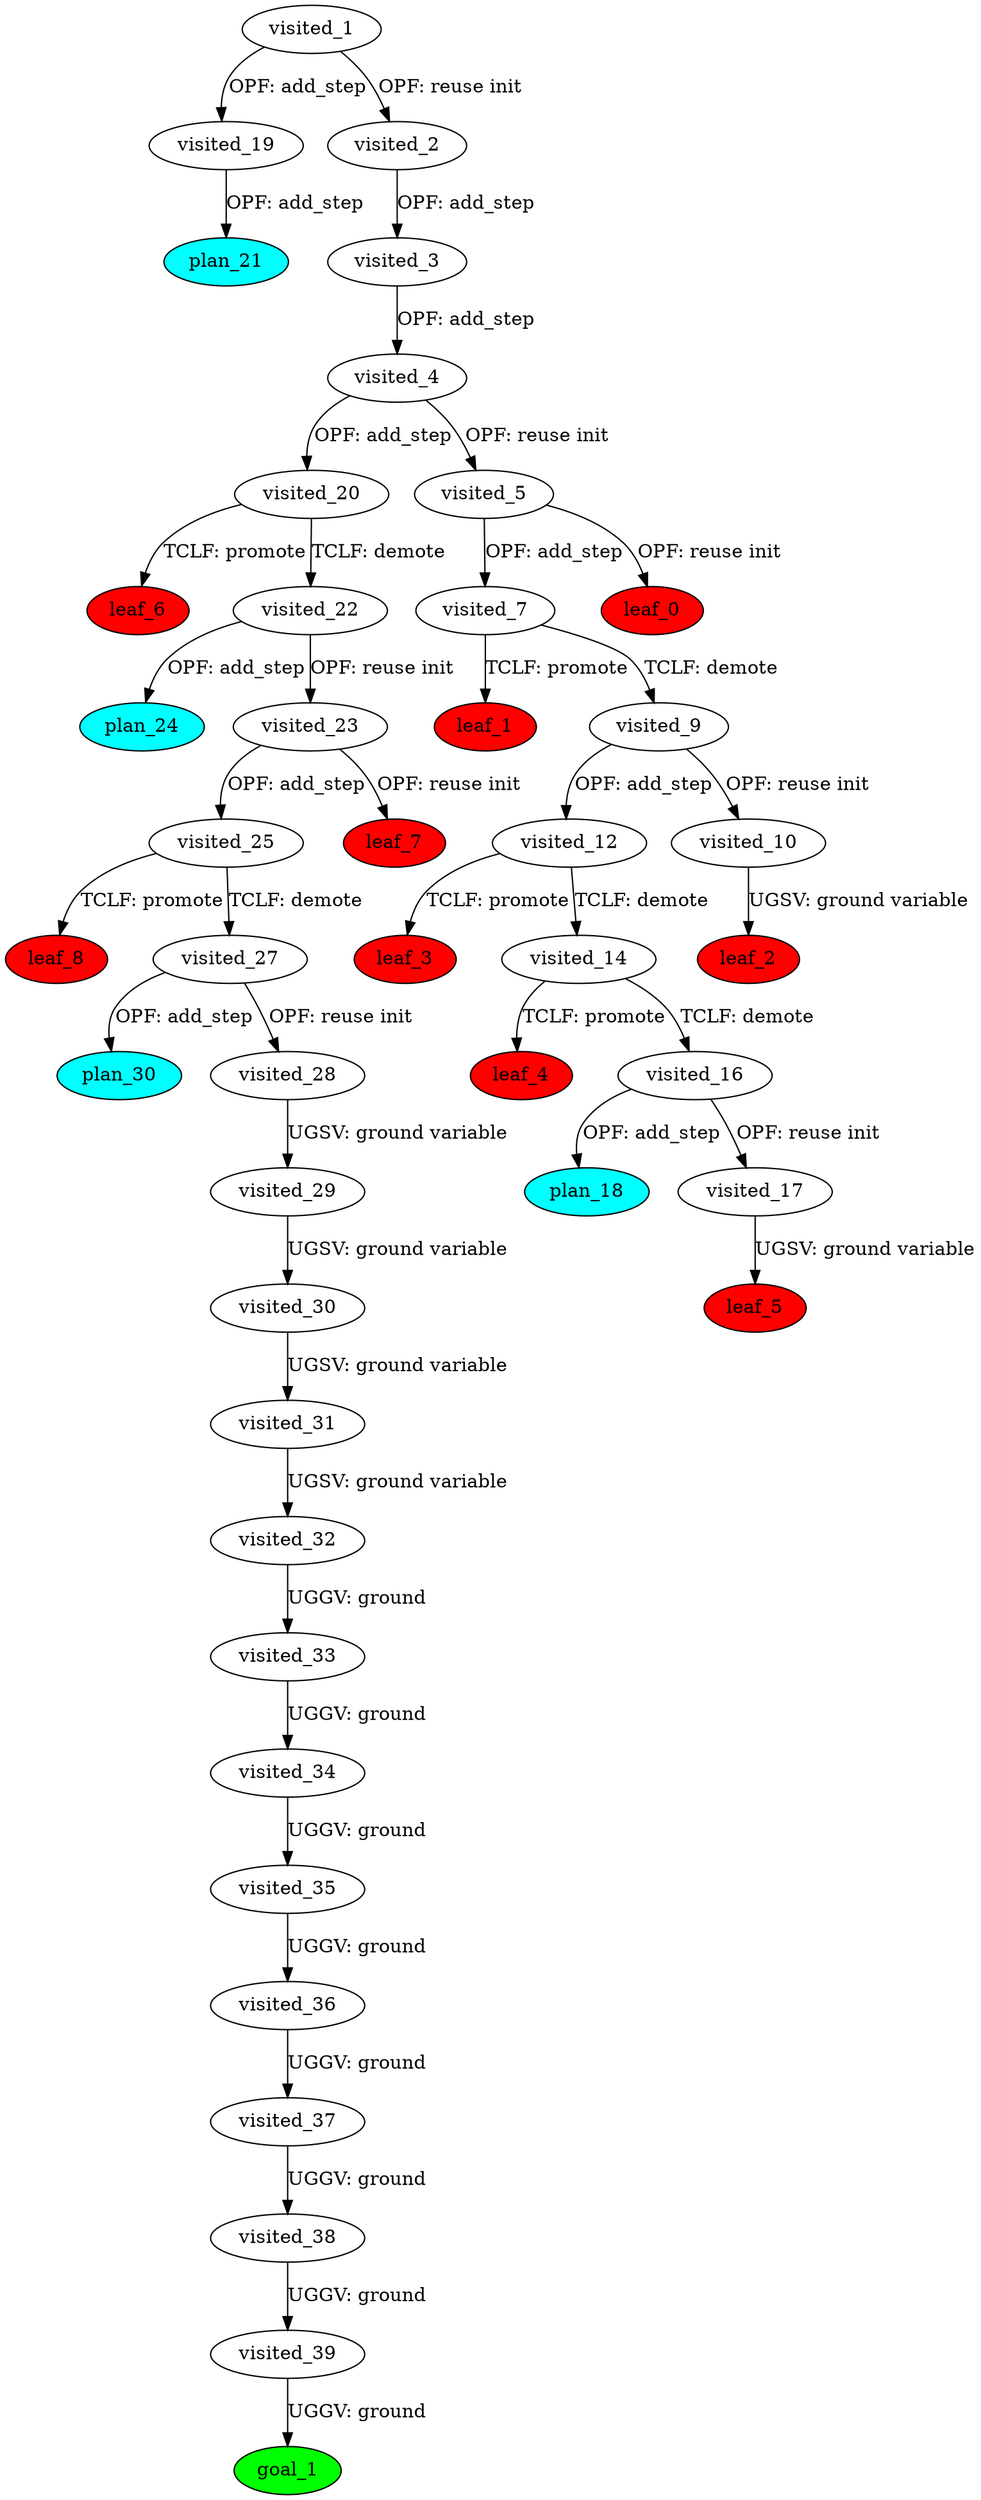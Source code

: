 digraph {
	"18c971c3-3e09-76a0-96dc-8d2fe13c9cf5" [label=plan_0 fillcolor=cyan style=filled]
	"18c971c3-3e09-76a0-96dc-8d2fe13c9cf5" [label=visited_1 fillcolor=white style=filled]
	"5f27a39e-ef64-84a7-c0fd-7b445c49f087" [label=plan_1 fillcolor=cyan style=filled]
	"18c971c3-3e09-76a0-96dc-8d2fe13c9cf5" -> "5f27a39e-ef64-84a7-c0fd-7b445c49f087" [label="OPF: add_step"]
	"53166e1f-7950-bff6-5df7-278f5038e366" [label=plan_2 fillcolor=cyan style=filled]
	"18c971c3-3e09-76a0-96dc-8d2fe13c9cf5" -> "53166e1f-7950-bff6-5df7-278f5038e366" [label="OPF: reuse init"]
	"53166e1f-7950-bff6-5df7-278f5038e366" [label=visited_2 fillcolor=white style=filled]
	"be794b8b-11ed-5d75-a46e-1223df957a2c" [label=plan_3 fillcolor=cyan style=filled]
	"53166e1f-7950-bff6-5df7-278f5038e366" -> "be794b8b-11ed-5d75-a46e-1223df957a2c" [label="OPF: add_step"]
	"be794b8b-11ed-5d75-a46e-1223df957a2c" [label=visited_3 fillcolor=white style=filled]
	"02d0ce03-8dd3-d94c-9328-43ea2d3ad772" [label=plan_4 fillcolor=cyan style=filled]
	"be794b8b-11ed-5d75-a46e-1223df957a2c" -> "02d0ce03-8dd3-d94c-9328-43ea2d3ad772" [label="OPF: add_step"]
	"02d0ce03-8dd3-d94c-9328-43ea2d3ad772" [label=visited_4 fillcolor=white style=filled]
	"3cb21a33-afae-414a-ba57-ec032aea9bfd" [label=plan_5 fillcolor=cyan style=filled]
	"02d0ce03-8dd3-d94c-9328-43ea2d3ad772" -> "3cb21a33-afae-414a-ba57-ec032aea9bfd" [label="OPF: add_step"]
	"2d7ed2de-28ed-9023-9acc-64284bca19e1" [label=plan_6 fillcolor=cyan style=filled]
	"02d0ce03-8dd3-d94c-9328-43ea2d3ad772" -> "2d7ed2de-28ed-9023-9acc-64284bca19e1" [label="OPF: reuse init"]
	"2d7ed2de-28ed-9023-9acc-64284bca19e1" [label=visited_5 fillcolor=white style=filled]
	"1a408b30-334e-64a9-e351-2002e8ec3a2a" [label=plan_7 fillcolor=cyan style=filled]
	"2d7ed2de-28ed-9023-9acc-64284bca19e1" -> "1a408b30-334e-64a9-e351-2002e8ec3a2a" [label="OPF: add_step"]
	"d5d4ce29-89aa-8b09-285b-08e23f7b32de" [label=plan_8 fillcolor=cyan style=filled]
	"2d7ed2de-28ed-9023-9acc-64284bca19e1" -> "d5d4ce29-89aa-8b09-285b-08e23f7b32de" [label="OPF: reuse init"]
	"d5d4ce29-89aa-8b09-285b-08e23f7b32de" [label=visited_6 fillcolor=white style=filled]
	"d5d4ce29-89aa-8b09-285b-08e23f7b32de" [label=leaf_0 fillcolor=red style=filled]
	"1a408b30-334e-64a9-e351-2002e8ec3a2a" [label=visited_7 fillcolor=white style=filled]
	"85098d54-990d-f3f7-9c83-19026d18cfb6" [label=plan_9 fillcolor=cyan style=filled]
	"1a408b30-334e-64a9-e351-2002e8ec3a2a" -> "85098d54-990d-f3f7-9c83-19026d18cfb6" [label="TCLF: promote"]
	"5dcdc3e2-aac9-c65e-255d-96e895abb68c" [label=plan_10 fillcolor=cyan style=filled]
	"1a408b30-334e-64a9-e351-2002e8ec3a2a" -> "5dcdc3e2-aac9-c65e-255d-96e895abb68c" [label="TCLF: demote"]
	"85098d54-990d-f3f7-9c83-19026d18cfb6" [label=visited_8 fillcolor=white style=filled]
	"85098d54-990d-f3f7-9c83-19026d18cfb6" [label=leaf_1 fillcolor=red style=filled]
	"5dcdc3e2-aac9-c65e-255d-96e895abb68c" [label=visited_9 fillcolor=white style=filled]
	"a213dd66-0edf-21d4-7a25-b1428861a752" [label=plan_11 fillcolor=cyan style=filled]
	"5dcdc3e2-aac9-c65e-255d-96e895abb68c" -> "a213dd66-0edf-21d4-7a25-b1428861a752" [label="OPF: add_step"]
	"cb954e37-8af7-d8fe-e1de-45e4c5916f51" [label=plan_12 fillcolor=cyan style=filled]
	"5dcdc3e2-aac9-c65e-255d-96e895abb68c" -> "cb954e37-8af7-d8fe-e1de-45e4c5916f51" [label="OPF: reuse init"]
	"cb954e37-8af7-d8fe-e1de-45e4c5916f51" [label=visited_10 fillcolor=white style=filled]
	"ec5cc6a6-c4dc-0dc5-e8a3-2fd9d11a75e5" [label=plan_13 fillcolor=cyan style=filled]
	"cb954e37-8af7-d8fe-e1de-45e4c5916f51" -> "ec5cc6a6-c4dc-0dc5-e8a3-2fd9d11a75e5" [label="UGSV: ground variable"]
	"ec5cc6a6-c4dc-0dc5-e8a3-2fd9d11a75e5" [label=visited_11 fillcolor=white style=filled]
	"ec5cc6a6-c4dc-0dc5-e8a3-2fd9d11a75e5" [label=leaf_2 fillcolor=red style=filled]
	"a213dd66-0edf-21d4-7a25-b1428861a752" [label=visited_12 fillcolor=white style=filled]
	"86a8a711-5db5-749c-02cb-a1f52721a89d" [label=plan_14 fillcolor=cyan style=filled]
	"a213dd66-0edf-21d4-7a25-b1428861a752" -> "86a8a711-5db5-749c-02cb-a1f52721a89d" [label="TCLF: promote"]
	"1abdd3cd-0879-4845-a10c-5ebd8c247f89" [label=plan_15 fillcolor=cyan style=filled]
	"a213dd66-0edf-21d4-7a25-b1428861a752" -> "1abdd3cd-0879-4845-a10c-5ebd8c247f89" [label="TCLF: demote"]
	"86a8a711-5db5-749c-02cb-a1f52721a89d" [label=visited_13 fillcolor=white style=filled]
	"86a8a711-5db5-749c-02cb-a1f52721a89d" [label=leaf_3 fillcolor=red style=filled]
	"1abdd3cd-0879-4845-a10c-5ebd8c247f89" [label=visited_14 fillcolor=white style=filled]
	"b9bc6622-e2e3-a35a-e7df-35669c0d5124" [label=plan_16 fillcolor=cyan style=filled]
	"1abdd3cd-0879-4845-a10c-5ebd8c247f89" -> "b9bc6622-e2e3-a35a-e7df-35669c0d5124" [label="TCLF: promote"]
	"ab433357-009b-d6e9-d1ab-a295c2bed367" [label=plan_17 fillcolor=cyan style=filled]
	"1abdd3cd-0879-4845-a10c-5ebd8c247f89" -> "ab433357-009b-d6e9-d1ab-a295c2bed367" [label="TCLF: demote"]
	"b9bc6622-e2e3-a35a-e7df-35669c0d5124" [label=visited_15 fillcolor=white style=filled]
	"b9bc6622-e2e3-a35a-e7df-35669c0d5124" [label=leaf_4 fillcolor=red style=filled]
	"ab433357-009b-d6e9-d1ab-a295c2bed367" [label=visited_16 fillcolor=white style=filled]
	"87283051-3026-0131-a704-797a1da4b26e" [label=plan_18 fillcolor=cyan style=filled]
	"ab433357-009b-d6e9-d1ab-a295c2bed367" -> "87283051-3026-0131-a704-797a1da4b26e" [label="OPF: add_step"]
	"1a3f13a7-1f0c-88ce-105a-6ea05974041e" [label=plan_19 fillcolor=cyan style=filled]
	"ab433357-009b-d6e9-d1ab-a295c2bed367" -> "1a3f13a7-1f0c-88ce-105a-6ea05974041e" [label="OPF: reuse init"]
	"1a3f13a7-1f0c-88ce-105a-6ea05974041e" [label=visited_17 fillcolor=white style=filled]
	"1b948ed3-93b7-6761-a435-aab4082a3b06" [label=plan_20 fillcolor=cyan style=filled]
	"1a3f13a7-1f0c-88ce-105a-6ea05974041e" -> "1b948ed3-93b7-6761-a435-aab4082a3b06" [label="UGSV: ground variable"]
	"1b948ed3-93b7-6761-a435-aab4082a3b06" [label=visited_18 fillcolor=white style=filled]
	"1b948ed3-93b7-6761-a435-aab4082a3b06" [label=leaf_5 fillcolor=red style=filled]
	"5f27a39e-ef64-84a7-c0fd-7b445c49f087" [label=visited_19 fillcolor=white style=filled]
	"6fcd2b3f-0140-2372-4517-daa738498c30" [label=plan_21 fillcolor=cyan style=filled]
	"5f27a39e-ef64-84a7-c0fd-7b445c49f087" -> "6fcd2b3f-0140-2372-4517-daa738498c30" [label="OPF: add_step"]
	"3cb21a33-afae-414a-ba57-ec032aea9bfd" [label=visited_20 fillcolor=white style=filled]
	"d3456d6b-649d-f8ab-15f8-71faffdccccf" [label=plan_22 fillcolor=cyan style=filled]
	"3cb21a33-afae-414a-ba57-ec032aea9bfd" -> "d3456d6b-649d-f8ab-15f8-71faffdccccf" [label="TCLF: promote"]
	"37eced07-21ad-a6b4-d2ce-60243db4f40d" [label=plan_23 fillcolor=cyan style=filled]
	"3cb21a33-afae-414a-ba57-ec032aea9bfd" -> "37eced07-21ad-a6b4-d2ce-60243db4f40d" [label="TCLF: demote"]
	"d3456d6b-649d-f8ab-15f8-71faffdccccf" [label=visited_21 fillcolor=white style=filled]
	"d3456d6b-649d-f8ab-15f8-71faffdccccf" [label=leaf_6 fillcolor=red style=filled]
	"37eced07-21ad-a6b4-d2ce-60243db4f40d" [label=visited_22 fillcolor=white style=filled]
	"426b8229-2f3f-2273-ed51-bedcc49f4871" [label=plan_24 fillcolor=cyan style=filled]
	"37eced07-21ad-a6b4-d2ce-60243db4f40d" -> "426b8229-2f3f-2273-ed51-bedcc49f4871" [label="OPF: add_step"]
	"58d1ba69-72cf-2736-ce82-7a50862528a1" [label=plan_25 fillcolor=cyan style=filled]
	"37eced07-21ad-a6b4-d2ce-60243db4f40d" -> "58d1ba69-72cf-2736-ce82-7a50862528a1" [label="OPF: reuse init"]
	"58d1ba69-72cf-2736-ce82-7a50862528a1" [label=visited_23 fillcolor=white style=filled]
	"8da6acba-ce0c-a128-375a-db4822cd3f9d" [label=plan_26 fillcolor=cyan style=filled]
	"58d1ba69-72cf-2736-ce82-7a50862528a1" -> "8da6acba-ce0c-a128-375a-db4822cd3f9d" [label="OPF: add_step"]
	"9d49afa5-7157-81fd-b5c1-7ff08aaf7f79" [label=plan_27 fillcolor=cyan style=filled]
	"58d1ba69-72cf-2736-ce82-7a50862528a1" -> "9d49afa5-7157-81fd-b5c1-7ff08aaf7f79" [label="OPF: reuse init"]
	"9d49afa5-7157-81fd-b5c1-7ff08aaf7f79" [label=visited_24 fillcolor=white style=filled]
	"9d49afa5-7157-81fd-b5c1-7ff08aaf7f79" [label=leaf_7 fillcolor=red style=filled]
	"8da6acba-ce0c-a128-375a-db4822cd3f9d" [label=visited_25 fillcolor=white style=filled]
	"71ed767d-bdf4-2247-0173-80c6b213f9e2" [label=plan_28 fillcolor=cyan style=filled]
	"8da6acba-ce0c-a128-375a-db4822cd3f9d" -> "71ed767d-bdf4-2247-0173-80c6b213f9e2" [label="TCLF: promote"]
	"fb3c5bd0-3b27-80f4-5de9-ad0d769f9954" [label=plan_29 fillcolor=cyan style=filled]
	"8da6acba-ce0c-a128-375a-db4822cd3f9d" -> "fb3c5bd0-3b27-80f4-5de9-ad0d769f9954" [label="TCLF: demote"]
	"71ed767d-bdf4-2247-0173-80c6b213f9e2" [label=visited_26 fillcolor=white style=filled]
	"71ed767d-bdf4-2247-0173-80c6b213f9e2" [label=leaf_8 fillcolor=red style=filled]
	"fb3c5bd0-3b27-80f4-5de9-ad0d769f9954" [label=visited_27 fillcolor=white style=filled]
	"e76b76ad-f1f0-9aee-241c-9cfc3660b52d" [label=plan_30 fillcolor=cyan style=filled]
	"fb3c5bd0-3b27-80f4-5de9-ad0d769f9954" -> "e76b76ad-f1f0-9aee-241c-9cfc3660b52d" [label="OPF: add_step"]
	"a530dd2c-d8c4-1344-11b0-0e4eddf392bc" [label=plan_31 fillcolor=cyan style=filled]
	"fb3c5bd0-3b27-80f4-5de9-ad0d769f9954" -> "a530dd2c-d8c4-1344-11b0-0e4eddf392bc" [label="OPF: reuse init"]
	"a530dd2c-d8c4-1344-11b0-0e4eddf392bc" [label=visited_28 fillcolor=white style=filled]
	"f0d69f19-8dfd-0ea1-0693-70dffef5f47a" [label=plan_32 fillcolor=cyan style=filled]
	"a530dd2c-d8c4-1344-11b0-0e4eddf392bc" -> "f0d69f19-8dfd-0ea1-0693-70dffef5f47a" [label="UGSV: ground variable"]
	"f0d69f19-8dfd-0ea1-0693-70dffef5f47a" [label=visited_29 fillcolor=white style=filled]
	"a127469e-7f31-9818-926c-699ff731ca7f" [label=plan_33 fillcolor=cyan style=filled]
	"f0d69f19-8dfd-0ea1-0693-70dffef5f47a" -> "a127469e-7f31-9818-926c-699ff731ca7f" [label="UGSV: ground variable"]
	"a127469e-7f31-9818-926c-699ff731ca7f" [label=visited_30 fillcolor=white style=filled]
	"79f592d3-5000-e8f0-e15e-4b6c9b7c4d8e" [label=plan_34 fillcolor=cyan style=filled]
	"a127469e-7f31-9818-926c-699ff731ca7f" -> "79f592d3-5000-e8f0-e15e-4b6c9b7c4d8e" [label="UGSV: ground variable"]
	"79f592d3-5000-e8f0-e15e-4b6c9b7c4d8e" [label=visited_31 fillcolor=white style=filled]
	"d561b98a-cfa1-aa95-4164-74e8f52df40b" [label=plan_35 fillcolor=cyan style=filled]
	"79f592d3-5000-e8f0-e15e-4b6c9b7c4d8e" -> "d561b98a-cfa1-aa95-4164-74e8f52df40b" [label="UGSV: ground variable"]
	"d561b98a-cfa1-aa95-4164-74e8f52df40b" [label=visited_32 fillcolor=white style=filled]
	"bbc73065-038c-edd7-0793-ab0784b1d552" [label=plan_36 fillcolor=cyan style=filled]
	"d561b98a-cfa1-aa95-4164-74e8f52df40b" -> "bbc73065-038c-edd7-0793-ab0784b1d552" [label="UGGV: ground"]
	"bbc73065-038c-edd7-0793-ab0784b1d552" [label=visited_33 fillcolor=white style=filled]
	"663718d1-4e34-b1cc-14f7-b5ea54d4fd42" [label=plan_37 fillcolor=cyan style=filled]
	"bbc73065-038c-edd7-0793-ab0784b1d552" -> "663718d1-4e34-b1cc-14f7-b5ea54d4fd42" [label="UGGV: ground"]
	"663718d1-4e34-b1cc-14f7-b5ea54d4fd42" [label=visited_34 fillcolor=white style=filled]
	"f4f6c034-2085-9c6f-fc07-cd8a424bd2f4" [label=plan_38 fillcolor=cyan style=filled]
	"663718d1-4e34-b1cc-14f7-b5ea54d4fd42" -> "f4f6c034-2085-9c6f-fc07-cd8a424bd2f4" [label="UGGV: ground"]
	"f4f6c034-2085-9c6f-fc07-cd8a424bd2f4" [label=visited_35 fillcolor=white style=filled]
	"67d2f674-0359-c6cb-407c-86a7e91e5870" [label=plan_39 fillcolor=cyan style=filled]
	"f4f6c034-2085-9c6f-fc07-cd8a424bd2f4" -> "67d2f674-0359-c6cb-407c-86a7e91e5870" [label="UGGV: ground"]
	"67d2f674-0359-c6cb-407c-86a7e91e5870" [label=visited_36 fillcolor=white style=filled]
	"5990c86f-c9c2-adea-0dc7-84b3022530f2" [label=plan_40 fillcolor=cyan style=filled]
	"67d2f674-0359-c6cb-407c-86a7e91e5870" -> "5990c86f-c9c2-adea-0dc7-84b3022530f2" [label="UGGV: ground"]
	"5990c86f-c9c2-adea-0dc7-84b3022530f2" [label=visited_37 fillcolor=white style=filled]
	"1239824a-0865-f2c6-c443-f4558c42fe32" [label=plan_41 fillcolor=cyan style=filled]
	"5990c86f-c9c2-adea-0dc7-84b3022530f2" -> "1239824a-0865-f2c6-c443-f4558c42fe32" [label="UGGV: ground"]
	"1239824a-0865-f2c6-c443-f4558c42fe32" [label=visited_38 fillcolor=white style=filled]
	"a2418c71-0d22-faa3-ef0b-860302c464fa" [label=plan_42 fillcolor=cyan style=filled]
	"1239824a-0865-f2c6-c443-f4558c42fe32" -> "a2418c71-0d22-faa3-ef0b-860302c464fa" [label="UGGV: ground"]
	"a2418c71-0d22-faa3-ef0b-860302c464fa" [label=visited_39 fillcolor=white style=filled]
	"10101cea-ecda-418a-c3cc-2cfd055efddd" [label=plan_43 fillcolor=cyan style=filled]
	"a2418c71-0d22-faa3-ef0b-860302c464fa" -> "10101cea-ecda-418a-c3cc-2cfd055efddd" [label="UGGV: ground"]
	"10101cea-ecda-418a-c3cc-2cfd055efddd" [label=visited_40 fillcolor=white style=filled]
	"10101cea-ecda-418a-c3cc-2cfd055efddd" [label=goal_1 fillcolor=green style=filled]
}
